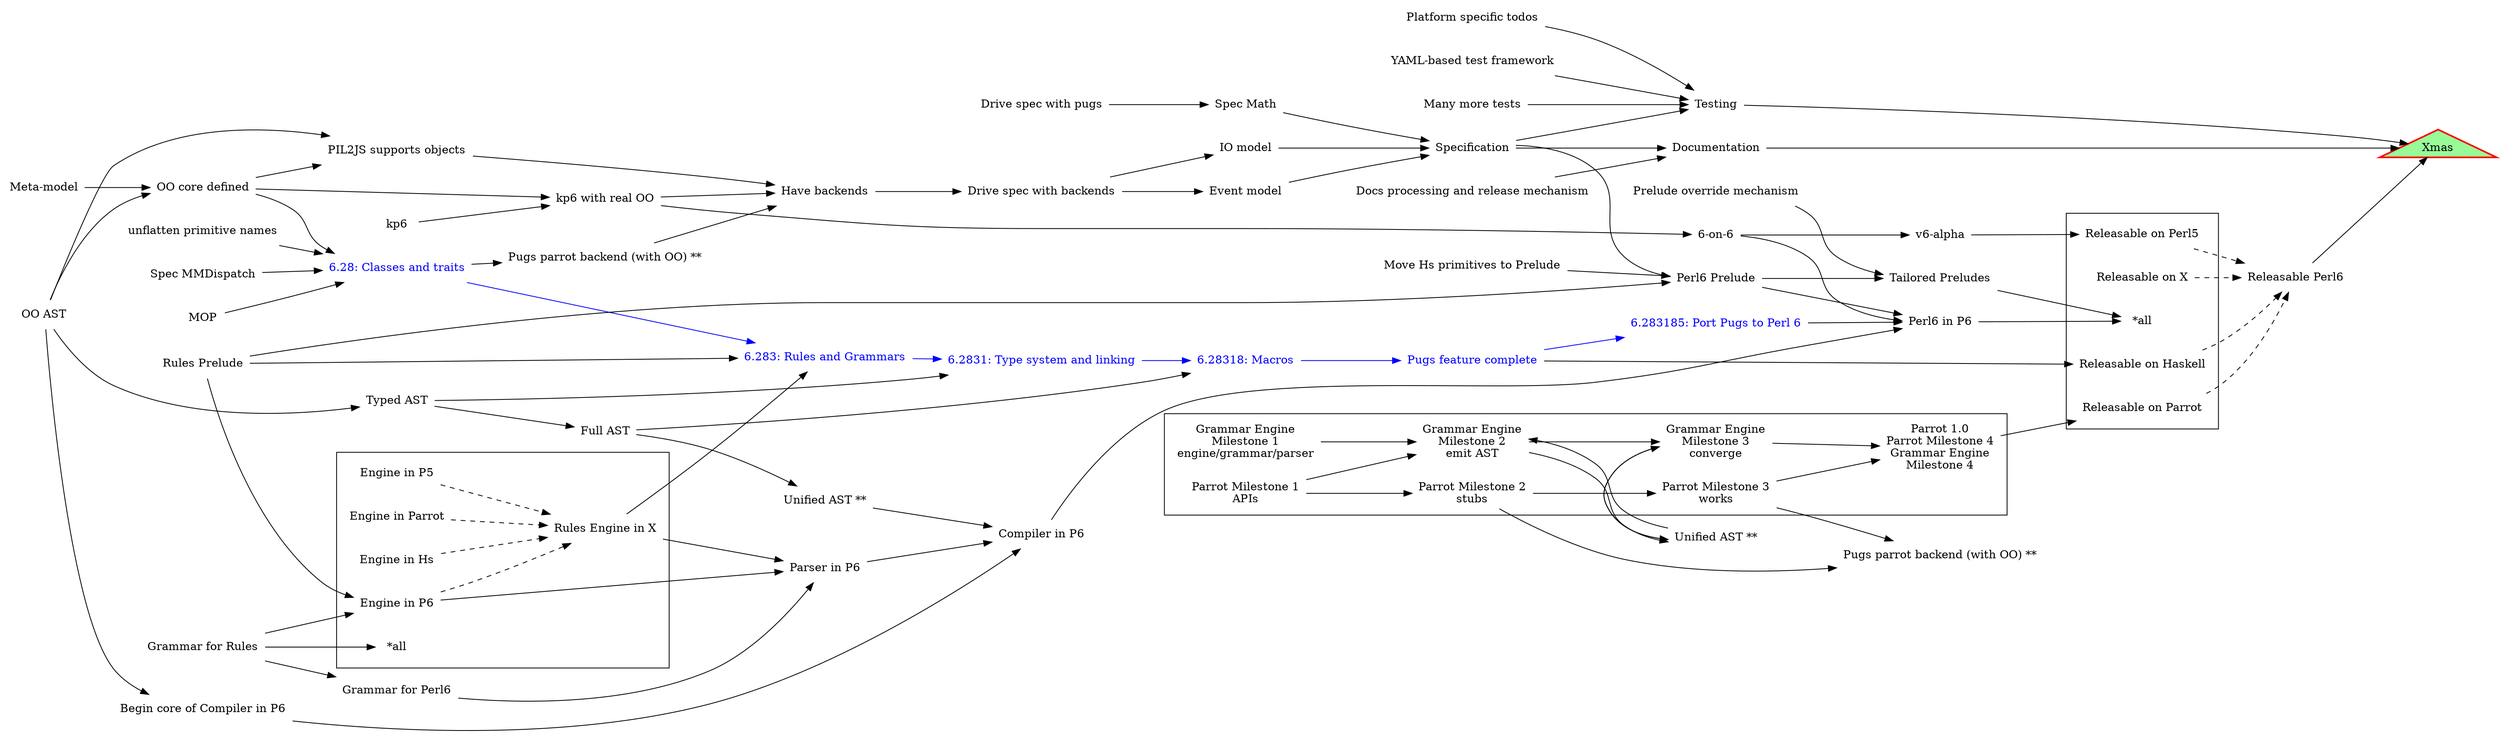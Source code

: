 # see README

# What are those "kludge" nodes?  Adding edges to the parrot milestone
# nodes results either in the parrot nodes being scattered, or in the
# pugs task graph being unacceptably distorted.  So "duplicate nodes"
# were added and named kludge.

digraph G {
  rankdir=LR;
  node [shape=none];

### End game

  Xmas [shape=triangle,style="bold,filled",fillcolor=palegreen,color=red];
  {
    edge [color=blue]
    node [fontcolor=blue]
    "6.28: Classes and traits" -> "6.283: Rules and Grammars" -> "6.2831: Type system and linking" -> "6.28318: Macros" -> "Pugs feature complete" -> "6.283185: Port Pugs to Perl 6"
  }
  {
    Documentation
    Testing
    "Releasable Perl6"
  } -> Xmas;

  "Pugs feature complete" -> {
    "Releasable on Haskell"
  }

  subgraph "cluster Releasable" {
    label=""
    "All Implementations" [label="*all"];
    "Releasable on Haskell"
    "Releasable on Perl5"  
    "Releasable on Parrot" 
    "Releasable on X"
  }
    {
      edge[style=dashed];
      {
        "Releasable on Haskell"
        "Releasable on Perl5"
        "Releasable on Parrot"
        "Releasable on X"
      } -> "Releasable Perl6"
    }

### Rules

  subgraph "cluster Rules Engine" {
    label=""
    edge[style=dashed];
    "All grammar engines" [label="*all"];
    {
      "Engine in P5"
      "Engine in Parrot"
      "Engine in Hs"
      "Engine in P6"
    } -> "Rules Engine in X"
  }
  "Rules Engine in X" -> {
    "Parser in P6"
  }
  "Engine in P6" -> "Parser in P6"


  "Perl6 Prelude" -> {
    "Perl6 in P6"
    "Tailored Preludes" 
  }
  {
    "Prelude override mechanism"
  } -> "Tailored Preludes" -> {"All Implementations"}

  "Grammar for Perl6"
  "Rules Prelude" -> {
    "Perl6 Prelude"
    "Engine in P6"
  }
  "Grammar for Rules" -> {
    "Grammar for Perl6"
    "All grammar engines"
    "Engine in P6"
  }
  "Grammar for Perl6" -> "Parser in P6"
  "Parser in P6" -> "Compiler in P6" -> {
    "Perl6 in P6"
  }

### Testing

  {
    "Many more tests"
    "Platform specific todos"
    "YAML-based test framework"
  } -> Testing

### Specification

  Specification -> {
    "Perl6 Prelude"
    Testing
  }
  {
    "Spec Math"
    "Event model"
    "IO model" 
  } -> Specification
  "Drive spec with backends" -> {
    "Event model"
    "IO model"
  }
  "Drive spec with pugs" -> {
    "Spec Math"
  }

### Documentation

  {
    "Docs processing and release mechanism"
    Specification
  } -> Documentation


### 

  {
    "6.28: Classes and traits"    
  } -> "Pugs parrot backend (with OO) **"

  kludge0 [label="Pugs parrot backend (with OO) **"]
  parrot_milestone_2 -> kludge0
  parrot_milestone_3 -> kludge0

  {
    "PIL2JS supports objects"
    "Pugs parrot backend (with OO) **"
  } -> "Have backends" -> "Drive spec with backends"

  "Move Hs primitives to Prelude" -> { "Perl6 Prelude" }
  "OO AST" -> "Typed AST" -> "Full AST" -> "Unified AST **" -> {
    "Compiler in P6"
  }

  "OO AST" -> {
    "Begin core of Compiler in P6"
  }
  "Begin core of Compiler in P6" -> "Compiler in P6"

  "OO AST" -> "PIL2JS supports objects"
  {
    "OO AST"
    "Meta-model"
  } -> "OO core defined" -> {
    "PIL2JS supports objects"
  }
  {
    "OO core defined"
    "Spec MMDispatch"
    MOP
    "unflatten primitive names"
  } -> "6.28: Classes and traits" -> {
  }
  {
    "Rules Engine in X"
    "Rules Prelude"
  } -> "6.283: Rules and Grammars" -> {
  }
  {
    "Typed AST"
  } -> "6.2831: Type system and linking" -> {
  }
  {
    "Full AST"
  } -> "6.28318: Macros" -> {
  }
  "6.283185: Port Pugs to Perl 6" -> "Perl6 in P6" -> "All Implementations"

  "v6-alpha" -> "Releasable on Perl5"

### fglock

  {
    "OO core defined"
    kp6 [URL="http://svn.pugscode.org/pugs/v6/v6-KindaPerl6/"]
  } -> "kp6 with real OO" -> {
    "6-on-6"
    "Have backends"
  }
  "6-on-6" -> {
    "v6-alpha" [URL="http://svn.pugscode.org/pugs/perl5/Pugs-Compiler-Perl6/"]
    "Perl6 in P6"
  }

### parrot

# http://www.perlfoundation.org/gc/grants/2005-p6-proposal.html

  subgraph "cluster Parrot stuff" {
    URL="http://www.perlfoundation.org/gc/grants/2005-p6-proposal.html"
    label=""

    milestone_4 [label="Parrot 1.0\nParrot Milestone 4\nGrammar Engine\nMilestone 4"];

    ge_milestone_1 [label="Grammar Engine\nMilestone 1\nengine/grammar/parser"]
    ge_milestone_2 [label="Grammar Engine\nMilestone 2\nemit AST"];
    ge_milestone_3 [label="Grammar Engine\nMilestone 3\nconverge"];
    parrot_milestone_1 [label="Parrot Milestone 1\nAPIs"];
    parrot_milestone_2 [label="Parrot Milestone 2\nstubs"];
    parrot_milestone_3 [label="Parrot Milestone 3\nworks"];
    parrot_milestone_1 -> ge_milestone_2

    ge_milestone_1 -> ge_milestone_2 -> ge_milestone_3 -> milestone_4

    parrot_milestone_1 -> parrot_milestone_2 -> parrot_milestone_3 -> milestone_4 -> "Releasable on Parrot"

  }
  kludge1 [label="Unified AST **"]
  kludge1 -> ge_milestone_2 -> kludge1
  kludge1 -> ge_milestone_3 -> kludge1

}
#  Q [shape=circle,style=filled,color=pink,label="?"];
